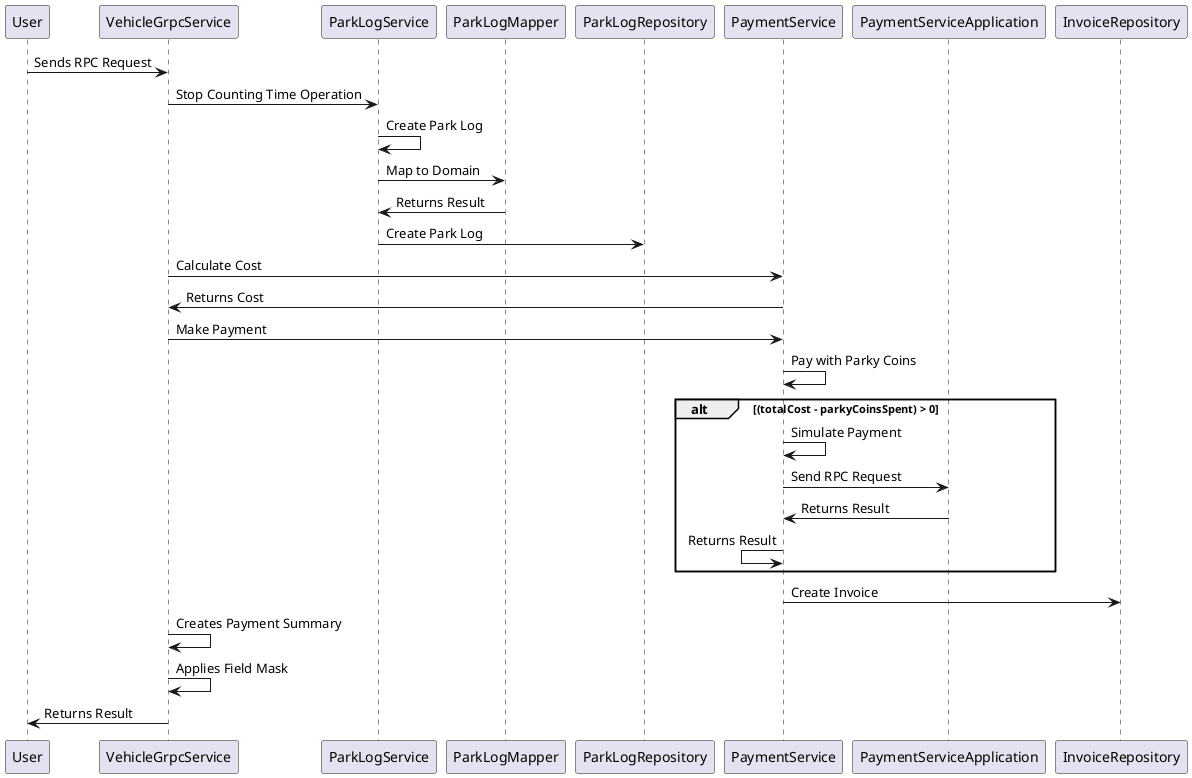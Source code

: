 @startuml leaveParkUnary
User -> VehicleGrpcService: Sends RPC Request
VehicleGrpcService -> ParkLogService: Stop Counting Time Operation
ParkLogService -> ParkLogService: Create Park Log
ParkLogService -> ParkLogMapper: Map to Domain
ParkLogService <- ParkLogMapper: Returns Result
ParkLogService -> ParkLogRepository: Create Park Log
VehicleGrpcService -> PaymentService: Calculate Cost
VehicleGrpcService <- PaymentService: Returns Cost
VehicleGrpcService -> PaymentService: Make Payment
PaymentService -> PaymentService: Pay with Parky Coins
alt (totalCost - parkyCoinsSpent) > 0
    PaymentService -> PaymentService: Simulate Payment
    PaymentService -> PaymentServiceApplication: Send RPC Request
    PaymentService <- PaymentServiceApplication: Returns Result
    PaymentService <- PaymentService: Returns Result
end
PaymentService -> InvoiceRepository: Create Invoice
VehicleGrpcService -> VehicleGrpcService: Creates Payment Summary
VehicleGrpcService -> VehicleGrpcService: Applies Field Mask
User <- VehicleGrpcService: Returns Result
@enduml